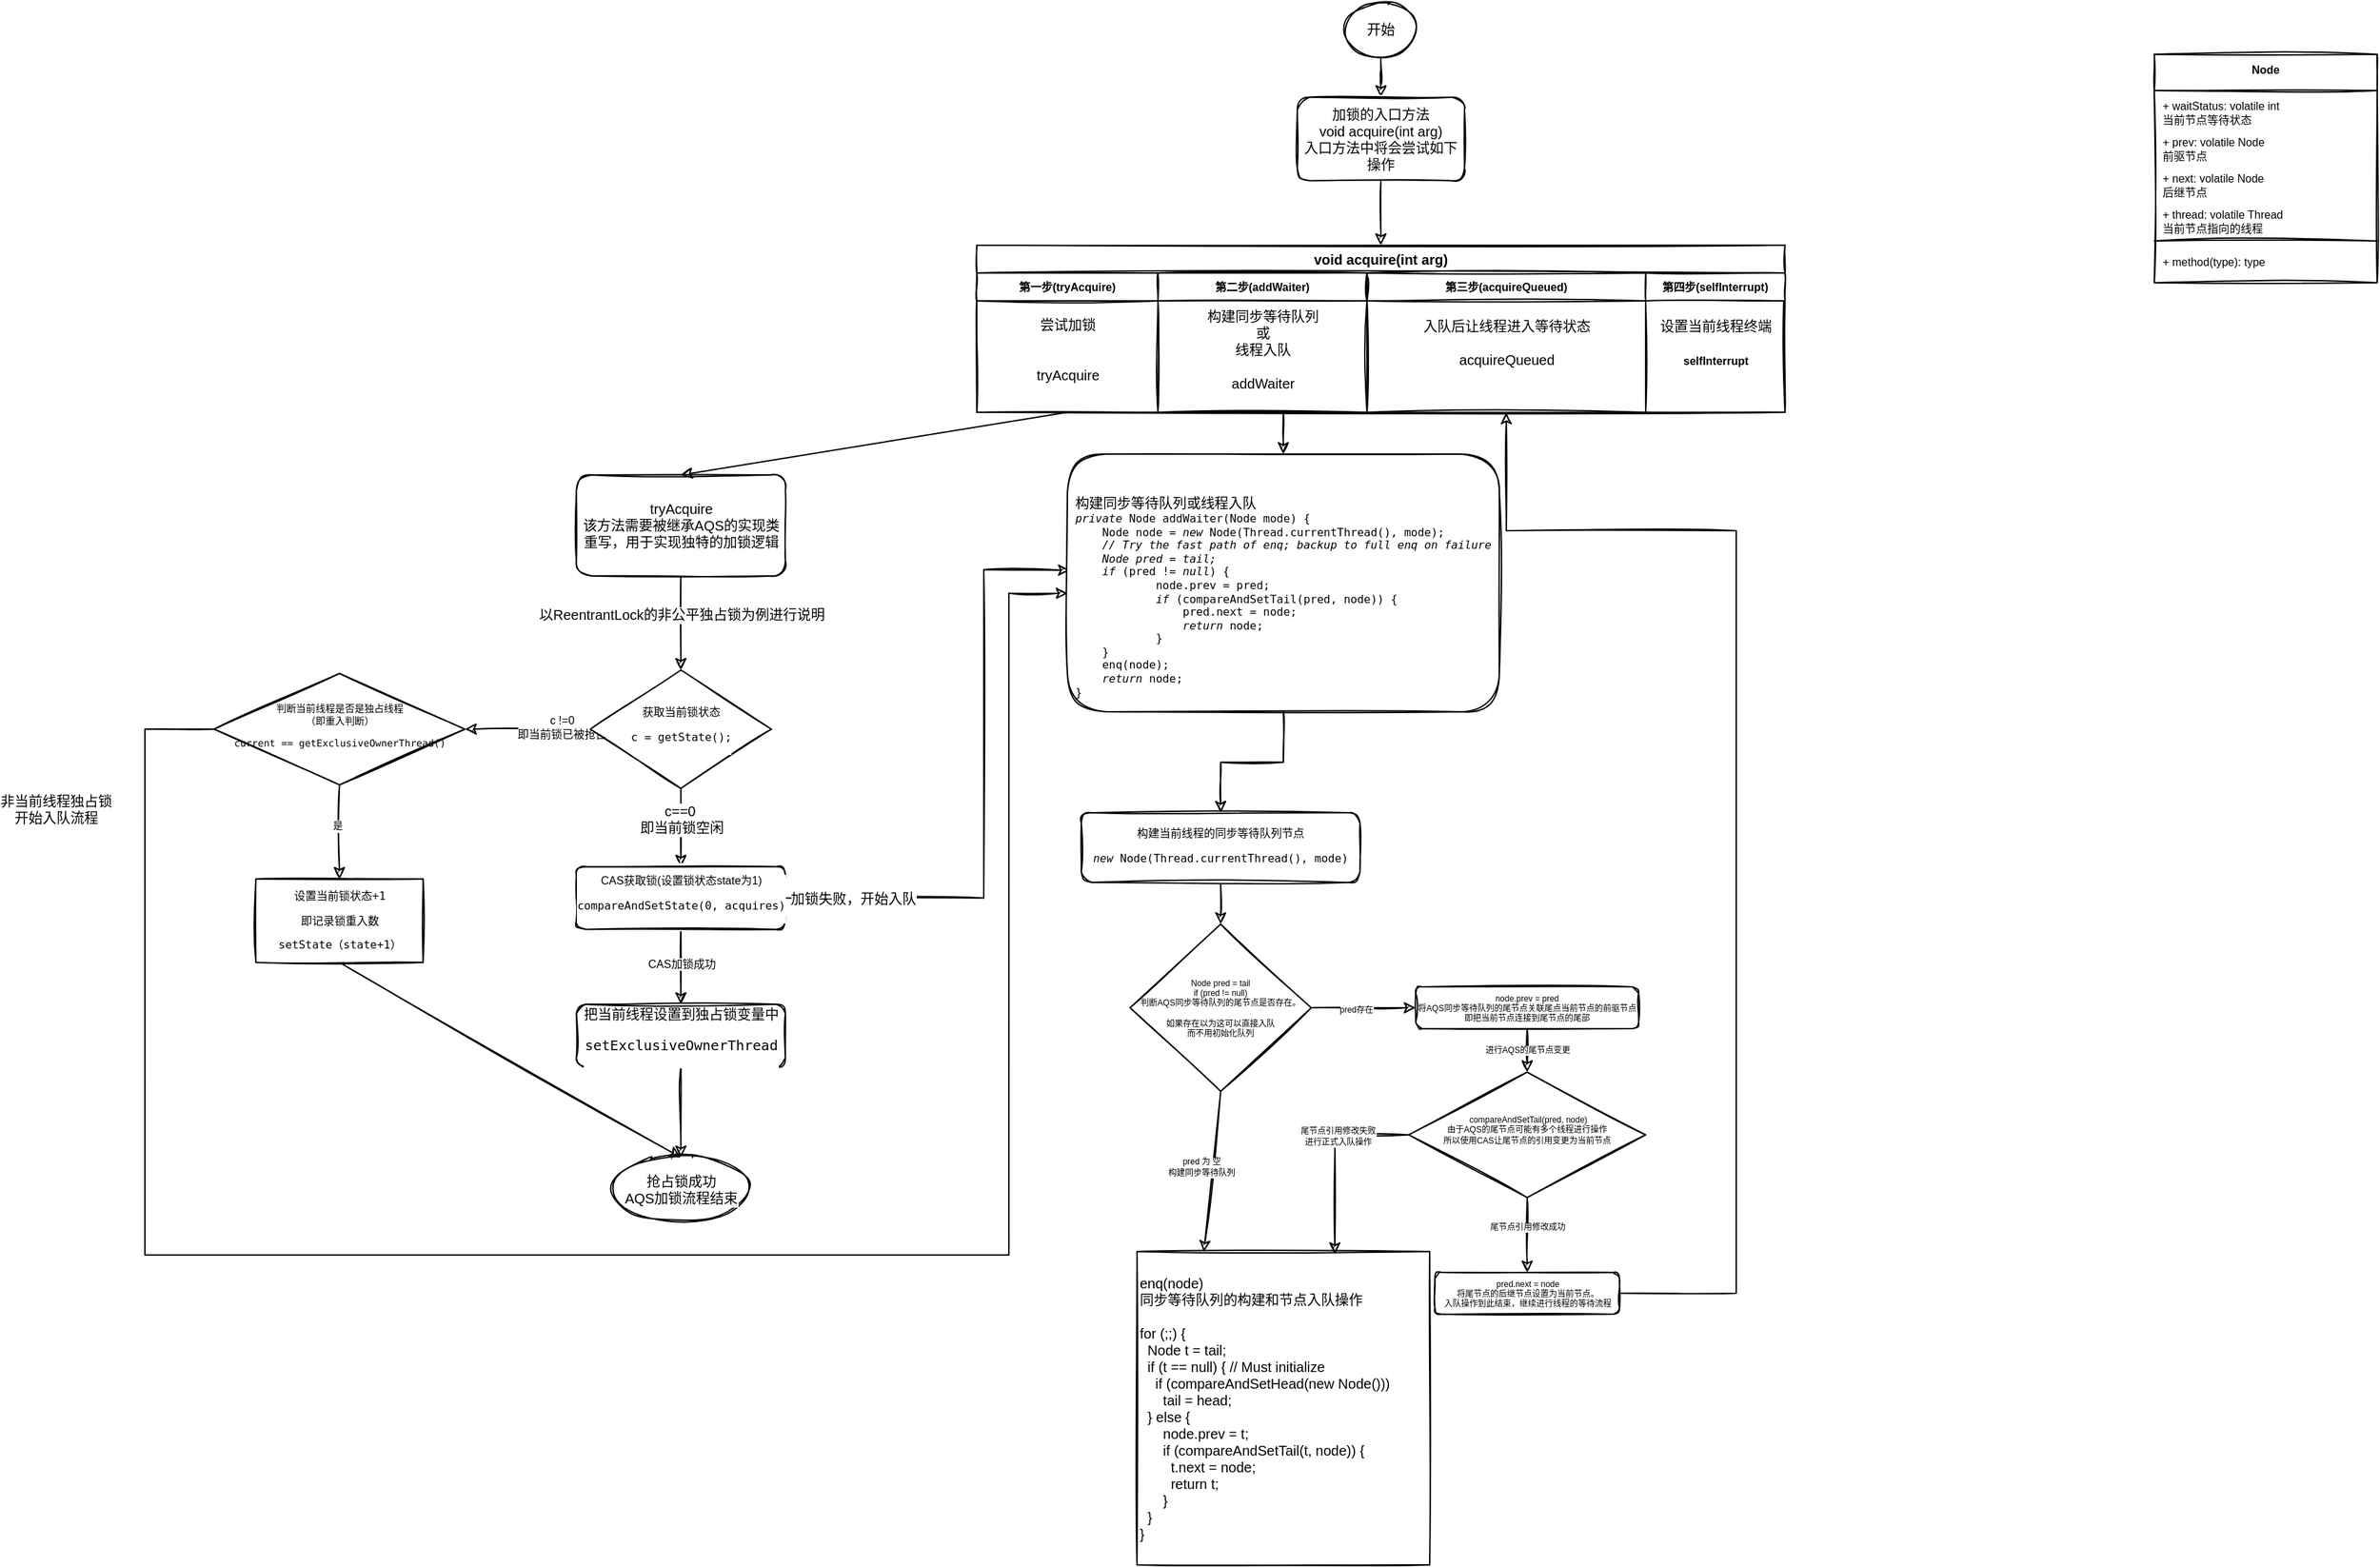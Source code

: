 <mxfile version="15.8.6" type="github">
  <diagram id="RYL5cWypOikXH2_Dbf32" name="第 1 页">
    <mxGraphModel dx="1831" dy="530" grid="1" gridSize="10" guides="1" tooltips="1" connect="1" arrows="1" fold="1" page="1" pageScale="1" pageWidth="850" pageHeight="1100" math="0" shadow="0">
      <root>
        <mxCell id="0" />
        <mxCell id="1" parent="0" />
        <mxCell id="EL-cUlbkvunCO3jdOVsM-3" value="" style="edgeStyle=orthogonalEdgeStyle;rounded=0;orthogonalLoop=1;jettySize=auto;html=1;labelBackgroundColor=#FFFFFF;fontColor=#000000;labelBorderColor=none;verticalAlign=middle;align=center;entryX=0.5;entryY=0;entryDx=0;entryDy=0;fontSize=10;sketch=1;" parent="1" source="EL-cUlbkvunCO3jdOVsM-1" target="EL-cUlbkvunCO3jdOVsM-72" edge="1">
          <mxGeometry relative="1" as="geometry">
            <mxPoint x="280" y="170" as="targetPoint" />
          </mxGeometry>
        </mxCell>
        <mxCell id="EL-cUlbkvunCO3jdOVsM-1" value="开始" style="ellipse;whiteSpace=wrap;html=1;labelBackgroundColor=#FFFFFF;fontColor=#000000;labelBorderColor=none;verticalAlign=middle;align=center;fontSize=10;sketch=1;" parent="1" vertex="1">
          <mxGeometry x="230" y="110" width="50" height="40" as="geometry" />
        </mxCell>
        <mxCell id="EL-cUlbkvunCO3jdOVsM-28" value="" style="rounded=0;orthogonalLoop=1;jettySize=auto;html=1;labelBackgroundColor=#FFFFFF;labelBorderColor=none;fontSize=10;fontColor=#000000;align=center;verticalAlign=middle;sketch=1;" parent="1" source="EL-cUlbkvunCO3jdOVsM-20" target="EL-cUlbkvunCO3jdOVsM-45" edge="1">
          <mxGeometry relative="1" as="geometry">
            <mxPoint x="747.65" y="161.254" as="targetPoint" />
          </mxGeometry>
        </mxCell>
        <mxCell id="EL-cUlbkvunCO3jdOVsM-29" value="以ReentrantLock的非公平独占锁为例进行说明" style="edgeLabel;html=1;align=center;verticalAlign=middle;resizable=0;points=[];fontSize=10;fontColor=#000000;sketch=1;" parent="EL-cUlbkvunCO3jdOVsM-28" vertex="1" connectable="0">
          <mxGeometry x="-0.215" y="1" relative="1" as="geometry">
            <mxPoint x="-1" y="1" as="offset" />
          </mxGeometry>
        </mxCell>
        <mxCell id="EL-cUlbkvunCO3jdOVsM-20" value="&lt;span style=&quot;text-align: left; font-size: 10px;&quot;&gt;tryAcquire&lt;br style=&quot;font-size: 10px;&quot;&gt;该方法需要被继承AQS的实现类重写，用于实现独特的加锁逻辑&lt;br style=&quot;font-size: 10px;&quot;&gt;&lt;/span&gt;" style="rounded=1;whiteSpace=wrap;html=1;labelBackgroundColor=#FFFFFF;labelBorderColor=none;fontSize=10;fontColor=#000000;strokeColor=default;align=center;verticalAlign=middle;sketch=1;" parent="1" vertex="1">
          <mxGeometry x="-322.35" y="450" width="150" height="72.5" as="geometry" />
        </mxCell>
        <mxCell id="EL-cUlbkvunCO3jdOVsM-23" style="rounded=0;orthogonalLoop=1;jettySize=auto;html=1;exitX=0.5;exitY=1;exitDx=0;exitDy=0;labelBackgroundColor=#FFFFFF;labelBorderColor=none;fontSize=10;fontColor=#000000;align=center;verticalAlign=middle;entryX=0.5;entryY=0;entryDx=0;entryDy=0;sketch=1;" parent="1" source="EL-cUlbkvunCO3jdOVsM-64" target="EL-cUlbkvunCO3jdOVsM-20" edge="1">
          <mxGeometry relative="1" as="geometry">
            <mxPoint x="410" y="205" as="sourcePoint" />
          </mxGeometry>
        </mxCell>
        <mxCell id="EL-cUlbkvunCO3jdOVsM-31" value="" style="edgeStyle=orthogonalEdgeStyle;rounded=0;orthogonalLoop=1;jettySize=auto;html=1;labelBackgroundColor=#FFFFFF;labelBorderColor=none;fontSize=10;fontColor=#000000;align=center;verticalAlign=middle;exitX=0.5;exitY=1;exitDx=0;exitDy=0;sketch=1;" parent="1" source="EL-cUlbkvunCO3jdOVsM-45" target="EL-cUlbkvunCO3jdOVsM-39" edge="1">
          <mxGeometry relative="1" as="geometry">
            <mxPoint x="207.65" y="576.88" as="sourcePoint" />
          </mxGeometry>
        </mxCell>
        <mxCell id="EL-cUlbkvunCO3jdOVsM-32" value="c==0&amp;nbsp;&lt;br&gt;即当前锁空闲" style="edgeLabel;html=1;align=center;verticalAlign=middle;resizable=0;points=[];fontSize=10;fontColor=#000000;labelBackgroundColor=#FFFFFF;sketch=1;" parent="EL-cUlbkvunCO3jdOVsM-31" vertex="1" connectable="0">
          <mxGeometry x="-0.282" relative="1" as="geometry">
            <mxPoint y="2" as="offset" />
          </mxGeometry>
        </mxCell>
        <mxCell id="EL-cUlbkvunCO3jdOVsM-43" value="" style="rounded=0;orthogonalLoop=1;jettySize=auto;html=1;labelBackgroundColor=#FFFFFF;labelBorderColor=none;fontSize=8;fontColor=#000000;align=center;verticalAlign=middle;exitX=0;exitY=0.5;exitDx=0;exitDy=0;entryX=1;entryY=0.5;entryDx=0;entryDy=0;sketch=1;" parent="1" source="EL-cUlbkvunCO3jdOVsM-45" target="EL-cUlbkvunCO3jdOVsM-46" edge="1">
          <mxGeometry relative="1" as="geometry">
            <mxPoint x="257.65" y="602.507" as="sourcePoint" />
            <mxPoint x="382.65" y="602.5" as="targetPoint" />
          </mxGeometry>
        </mxCell>
        <mxCell id="EL-cUlbkvunCO3jdOVsM-44" value="c !=0&lt;br&gt;即当前锁已被抢占" style="edgeLabel;html=1;align=center;verticalAlign=middle;resizable=0;points=[];fontSize=8;fontColor=#000000;sketch=1;" parent="EL-cUlbkvunCO3jdOVsM-43" vertex="1" connectable="0">
          <mxGeometry x="-0.254" y="-1" relative="1" as="geometry">
            <mxPoint x="13" y="-1" as="offset" />
          </mxGeometry>
        </mxCell>
        <mxCell id="EL-cUlbkvunCO3jdOVsM-36" value="" style="edgeStyle=none;rounded=0;orthogonalLoop=1;jettySize=auto;html=1;labelBackgroundColor=#FFFFFF;labelBorderColor=none;fontSize=10;fontColor=#000000;align=center;verticalAlign=middle;sketch=1;" parent="1" source="EL-cUlbkvunCO3jdOVsM-30" target="EL-cUlbkvunCO3jdOVsM-35" edge="1">
          <mxGeometry relative="1" as="geometry" />
        </mxCell>
        <mxCell id="EL-cUlbkvunCO3jdOVsM-30" value="&lt;font style=&quot;font-size: 10px;&quot;&gt;把当前线程设置到独占锁变量中&lt;br style=&quot;font-size: 10px;&quot;&gt;&lt;/font&gt;&lt;pre style=&quot;font-family: &amp;quot;dejavu sans mono&amp;quot;, monospace; font-size: 10px;&quot;&gt;&lt;span style=&quot;font-size: 10px;&quot;&gt;&lt;font style=&quot;font-size: 10px;&quot;&gt;setExclusiveOwnerThread&lt;/font&gt;&lt;/span&gt;&lt;/pre&gt;" style="whiteSpace=wrap;html=1;rounded=1;fontColor=#000000;labelBackgroundColor=#FFFFFF;fontSize=10;sketch=1;" parent="1" vertex="1">
          <mxGeometry x="-322.35" y="830" width="150" height="45" as="geometry" />
        </mxCell>
        <mxCell id="EL-cUlbkvunCO3jdOVsM-35" value="抢占锁成功&lt;br&gt;AQS加锁流程结束" style="ellipse;whiteSpace=wrap;html=1;rounded=1;fontSize=10;fontColor=#000000;labelBackgroundColor=#FFFFFF;sketch=1;" parent="1" vertex="1">
          <mxGeometry x="-297.35" y="940" width="100" height="45" as="geometry" />
        </mxCell>
        <mxCell id="EL-cUlbkvunCO3jdOVsM-41" style="edgeStyle=orthogonalEdgeStyle;rounded=0;orthogonalLoop=1;jettySize=auto;html=1;exitX=0.5;exitY=1;exitDx=0;exitDy=0;entryX=0.5;entryY=0;entryDx=0;entryDy=0;labelBackgroundColor=#FFFFFF;labelBorderColor=none;fontSize=8;fontColor=#000000;align=center;verticalAlign=middle;sketch=1;" parent="1" source="EL-cUlbkvunCO3jdOVsM-39" target="EL-cUlbkvunCO3jdOVsM-30" edge="1">
          <mxGeometry relative="1" as="geometry" />
        </mxCell>
        <mxCell id="EL-cUlbkvunCO3jdOVsM-53" value="CAS加锁成功" style="edgeLabel;html=1;align=center;verticalAlign=middle;resizable=0;points=[];fontSize=8;fontColor=#000000;sketch=1;" parent="EL-cUlbkvunCO3jdOVsM-41" vertex="1" connectable="0">
          <mxGeometry x="-0.297" relative="1" as="geometry">
            <mxPoint y="5" as="offset" />
          </mxGeometry>
        </mxCell>
        <mxCell id="EL-cUlbkvunCO3jdOVsM-75" style="edgeStyle=orthogonalEdgeStyle;rounded=0;jumpStyle=arc;jumpSize=12;orthogonalLoop=1;jettySize=auto;html=1;exitX=1;exitY=0.5;exitDx=0;exitDy=0;labelBackgroundColor=none;labelBorderColor=none;fontSize=10;fontColor=#000000;endArrow=classic;endFill=1;align=center;verticalAlign=middle;sketch=1;startArrow=none;startFill=0;entryX=0.006;entryY=0.451;entryDx=0;entryDy=0;entryPerimeter=0;" parent="1" source="EL-cUlbkvunCO3jdOVsM-39" target="o5k1iDuJcF4LbuBaIatf-5" edge="1">
          <mxGeometry relative="1" as="geometry">
            <mxPoint x="50" y="480" as="targetPoint" />
            <Array as="points">
              <mxPoint x="-30" y="754" />
              <mxPoint x="-30" y="518" />
              <mxPoint y="518" />
            </Array>
          </mxGeometry>
        </mxCell>
        <mxCell id="EL-cUlbkvunCO3jdOVsM-77" value="加锁失败，开始入队" style="edgeLabel;html=1;align=center;verticalAlign=middle;resizable=0;points=[];fontSize=10;fontColor=#000000;sketch=1;" parent="EL-cUlbkvunCO3jdOVsM-75" vertex="1" connectable="0">
          <mxGeometry x="-0.781" relative="1" as="geometry">
            <mxPoint as="offset" />
          </mxGeometry>
        </mxCell>
        <mxCell id="EL-cUlbkvunCO3jdOVsM-39" value="&lt;font style=&quot;font-size: 8px; background-color: rgb(255, 255, 255);&quot;&gt;CAS获取锁(设置锁状态state为1)&lt;br style=&quot;font-size: 8px;&quot;&gt;&lt;/font&gt;&lt;pre style=&quot;font-family: &amp;quot;dejavu sans mono&amp;quot;, monospace; font-size: 8px;&quot;&gt;&lt;font style=&quot;font-size: 8px; background-color: rgb(255, 255, 255);&quot;&gt;compareAndSetState(0, acquires)&lt;/font&gt;&lt;/pre&gt;" style="whiteSpace=wrap;html=1;rounded=1;fontColor=#000000;labelBackgroundColor=#FFFFFF;fontSize=8;sketch=1;" parent="1" vertex="1">
          <mxGeometry x="-322.35" y="731.25" width="150" height="45" as="geometry" />
        </mxCell>
        <mxCell id="EL-cUlbkvunCO3jdOVsM-45" value="&lt;font style=&quot;font-size: 8px&quot;&gt;获取当前锁状态&lt;br&gt;&lt;/font&gt;&lt;pre style=&quot;font-family: &amp;#34;dejavu sans mono&amp;#34; , monospace&quot;&gt;&lt;font style=&quot;font-size: 8px&quot;&gt;c = getState();&lt;/font&gt;&lt;/pre&gt;" style="rhombus;whiteSpace=wrap;html=1;labelBackgroundColor=#FFFFFF;labelBorderColor=none;fontSize=8;fontColor=#000000;strokeColor=default;align=center;verticalAlign=middle;sketch=1;" parent="1" vertex="1">
          <mxGeometry x="-312.35" y="590" width="130" height="85" as="geometry" />
        </mxCell>
        <mxCell id="EL-cUlbkvunCO3jdOVsM-50" value="" style="rounded=0;orthogonalLoop=1;jettySize=auto;html=1;labelBackgroundColor=none;labelBorderColor=none;fontSize=7;fontColor=#000000;align=center;verticalAlign=middle;exitX=0.5;exitY=1;exitDx=0;exitDy=0;sketch=1;" parent="1" source="EL-cUlbkvunCO3jdOVsM-46" target="EL-cUlbkvunCO3jdOVsM-49" edge="1">
          <mxGeometry relative="1" as="geometry" />
        </mxCell>
        <mxCell id="EL-cUlbkvunCO3jdOVsM-51" value="是" style="edgeLabel;html=1;align=center;verticalAlign=middle;resizable=0;points=[];fontSize=7;fontColor=#000000;sketch=1;" parent="EL-cUlbkvunCO3jdOVsM-50" vertex="1" connectable="0">
          <mxGeometry x="-0.124" y="-2" relative="1" as="geometry">
            <mxPoint as="offset" />
          </mxGeometry>
        </mxCell>
        <mxCell id="EL-cUlbkvunCO3jdOVsM-74" style="edgeStyle=orthogonalEdgeStyle;rounded=0;jumpStyle=arc;jumpSize=12;orthogonalLoop=1;jettySize=auto;html=1;exitX=0;exitY=0.5;exitDx=0;exitDy=0;labelBackgroundColor=none;labelBorderColor=none;fontSize=10;fontColor=#000000;endArrow=classic;endFill=1;align=center;verticalAlign=middle;sketch=1;entryX=0.001;entryY=0.54;entryDx=0;entryDy=0;entryPerimeter=0;" parent="1" source="EL-cUlbkvunCO3jdOVsM-46" target="o5k1iDuJcF4LbuBaIatf-5" edge="1">
          <mxGeometry relative="1" as="geometry">
            <Array as="points">
              <mxPoint x="-632" y="632" />
              <mxPoint x="-632" y="1010" />
              <mxPoint x="-12" y="1010" />
              <mxPoint x="-12" y="535" />
            </Array>
            <mxPoint x="90" y="480" as="targetPoint" />
          </mxGeometry>
        </mxCell>
        <mxCell id="EL-cUlbkvunCO3jdOVsM-76" value="非当前线程独占锁&lt;br&gt;开始入队流程" style="edgeLabel;html=1;align=center;verticalAlign=middle;resizable=0;points=[];fontSize=10;fontColor=#000000;sketch=1;" parent="EL-cUlbkvunCO3jdOVsM-74" vertex="1" connectable="0">
          <mxGeometry x="-0.241" y="1" relative="1" as="geometry">
            <mxPoint x="-231" y="-319" as="offset" />
          </mxGeometry>
        </mxCell>
        <mxCell id="EL-cUlbkvunCO3jdOVsM-46" value="&lt;font style=&quot;font-size: 7px&quot;&gt;判断当前线程是否是独占线程&lt;br&gt;（即重入判断）&lt;br&gt;&lt;/font&gt;&lt;pre style=&quot;font-family: &amp;#34;dejavu sans mono&amp;#34; , monospace ; font-size: 7px&quot;&gt;&lt;font style=&quot;font-size: 7px&quot;&gt;current == getExclusiveOwnerThread()&lt;/font&gt;&lt;/pre&gt;" style="rhombus;whiteSpace=wrap;html=1;labelBackgroundColor=none;labelBorderColor=none;fontSize=8;align=center;verticalAlign=middle;shadow=0;rounded=0;sketch=1;" parent="1" vertex="1">
          <mxGeometry x="-582.35" y="592.5" width="180" height="80" as="geometry" />
        </mxCell>
        <mxCell id="EL-cUlbkvunCO3jdOVsM-52" style="rounded=0;orthogonalLoop=1;jettySize=auto;html=1;exitX=0.5;exitY=1;exitDx=0;exitDy=0;labelBackgroundColor=none;labelBorderColor=none;fontSize=8;fontColor=#000000;align=center;verticalAlign=middle;entryX=0.5;entryY=0;entryDx=0;entryDy=0;sketch=1;" parent="1" source="EL-cUlbkvunCO3jdOVsM-49" target="EL-cUlbkvunCO3jdOVsM-35" edge="1">
          <mxGeometry relative="1" as="geometry" />
        </mxCell>
        <mxCell id="EL-cUlbkvunCO3jdOVsM-49" value="&lt;pre style=&quot;font-family: &amp;#34;dejavu sans mono&amp;#34; , monospace&quot;&gt;&lt;font style=&quot;font-size: 8px&quot;&gt;设置当前锁状态+1&lt;/font&gt;&lt;/pre&gt;&lt;pre style=&quot;font-family: &amp;#34;dejavu sans mono&amp;#34; , monospace&quot;&gt;即记录锁重入数&lt;/pre&gt;&lt;pre style=&quot;font-family: &amp;#34;dejavu sans mono&amp;#34; , monospace&quot;&gt;&lt;font style=&quot;font-size: 8px&quot;&gt;setState（state+1）&lt;/font&gt;&lt;/pre&gt;" style="whiteSpace=wrap;html=1;rounded=0;shadow=0;fontSize=8;sketch=1;" parent="1" vertex="1">
          <mxGeometry x="-552.35" y="740" width="120" height="60" as="geometry" />
        </mxCell>
        <mxCell id="EL-cUlbkvunCO3jdOVsM-63" value="void acquire(int arg)" style="swimlane;childLayout=stackLayout;resizeParent=1;resizeParentMax=0;startSize=20;rounded=0;shadow=0;labelBackgroundColor=none;labelBorderColor=none;fontSize=10;fontColor=#000000;strokeColor=default;align=center;verticalAlign=middle;sketch=1;" parent="1" vertex="1">
          <mxGeometry x="-35" y="285" width="580" height="120" as="geometry" />
        </mxCell>
        <mxCell id="EL-cUlbkvunCO3jdOVsM-64" value="第一步(tryAcquire)" style="swimlane;startSize=20;rounded=0;shadow=0;labelBackgroundColor=none;labelBorderColor=none;fontSize=8;fontColor=#000000;strokeColor=default;align=center;verticalAlign=middle;sketch=1;" parent="EL-cUlbkvunCO3jdOVsM-63" vertex="1">
          <mxGeometry y="20" width="130" height="100" as="geometry">
            <mxRectangle y="20" width="30" height="110" as="alternateBounds" />
          </mxGeometry>
        </mxCell>
        <mxCell id="EL-cUlbkvunCO3jdOVsM-68" value="&lt;span style=&quot;font-size: 10px ; text-align: left ; background-color: rgb(255 , 255 , 255)&quot;&gt;尝试加锁&lt;br&gt;&lt;br&gt;&lt;br&gt;tryAcquire&lt;/span&gt;" style="text;html=1;align=center;verticalAlign=middle;resizable=0;points=[];autosize=1;strokeColor=none;fillColor=none;fontSize=8;fontColor=#000000;sketch=1;" parent="EL-cUlbkvunCO3jdOVsM-64" vertex="1">
          <mxGeometry x="35" y="30" width="60" height="50" as="geometry" />
        </mxCell>
        <mxCell id="EL-cUlbkvunCO3jdOVsM-65" value="第二步(addWaiter)" style="swimlane;startSize=20;rounded=0;shadow=0;labelBackgroundColor=none;labelBorderColor=none;fontSize=8;fontColor=#000000;strokeColor=default;align=center;verticalAlign=middle;sketch=1;" parent="EL-cUlbkvunCO3jdOVsM-63" vertex="1">
          <mxGeometry x="130" y="20" width="150" height="100" as="geometry">
            <mxRectangle x="130" y="20" width="30" height="110" as="alternateBounds" />
          </mxGeometry>
        </mxCell>
        <mxCell id="EL-cUlbkvunCO3jdOVsM-69" value="&lt;span style=&quot;font-size: 10px ; text-align: left ; background-color: rgb(255 , 255 , 255)&quot;&gt;构建同步等待队列&lt;br&gt;或&lt;br&gt;线程入队&lt;br&gt;&lt;br&gt;addWaiter&lt;/span&gt;" style="text;html=1;align=center;verticalAlign=middle;resizable=0;points=[];autosize=1;strokeColor=none;fillColor=none;fontSize=8;fontColor=#000000;sketch=1;" parent="EL-cUlbkvunCO3jdOVsM-65" vertex="1">
          <mxGeometry x="25" y="25" width="100" height="60" as="geometry" />
        </mxCell>
        <mxCell id="EL-cUlbkvunCO3jdOVsM-67" value="第三步(acquireQueued)" style="swimlane;startSize=20;rounded=0;shadow=0;labelBackgroundColor=none;labelBorderColor=none;fontSize=8;fontColor=#000000;strokeColor=default;align=center;verticalAlign=middle;sketch=1;" parent="EL-cUlbkvunCO3jdOVsM-63" vertex="1">
          <mxGeometry x="280" y="20" width="200" height="100" as="geometry">
            <mxRectangle x="280" y="20" width="30" height="100" as="alternateBounds" />
          </mxGeometry>
        </mxCell>
        <mxCell id="EL-cUlbkvunCO3jdOVsM-70" value="&lt;span style=&quot;font-size: 10px ; text-align: left ; background-color: rgb(255 , 255 , 255)&quot;&gt;入队后让线程进入等待状态&lt;br&gt;&lt;br&gt;acquireQueued&lt;/span&gt;" style="text;html=1;align=center;verticalAlign=middle;resizable=0;points=[];autosize=1;strokeColor=none;fillColor=none;fontSize=8;fontColor=#000000;sketch=1;" parent="EL-cUlbkvunCO3jdOVsM-67" vertex="1">
          <mxGeometry x="30" y="30" width="140" height="40" as="geometry" />
        </mxCell>
        <mxCell id="EL-cUlbkvunCO3jdOVsM-66" value="第四步(selfInterrupt)" style="swimlane;startSize=20;rounded=0;shadow=0;labelBackgroundColor=none;labelBorderColor=none;fontSize=8;fontColor=#000000;strokeColor=default;align=center;verticalAlign=middle;sketch=1;" parent="EL-cUlbkvunCO3jdOVsM-63" vertex="1">
          <mxGeometry x="480" y="20" width="100" height="100" as="geometry">
            <mxRectangle x="480" y="20" width="30" height="70" as="alternateBounds" />
          </mxGeometry>
        </mxCell>
        <mxCell id="EL-cUlbkvunCO3jdOVsM-71" value="&lt;span style=&quot;text-align: left ; background-color: rgb(255 , 255 , 255)&quot;&gt;设置当前线程终端&lt;br&gt;&lt;br&gt;&lt;/span&gt;&lt;span style=&quot;font-size: 8px ; font-weight: 700&quot;&gt;selfInterrupt&lt;/span&gt;&lt;span style=&quot;text-align: left ; background-color: rgb(255 , 255 , 255)&quot;&gt;&lt;br&gt;&lt;/span&gt;" style="text;html=1;align=center;verticalAlign=middle;resizable=0;points=[];autosize=1;strokeColor=none;fillColor=none;fontSize=10;fontColor=#000000;sketch=1;" parent="EL-cUlbkvunCO3jdOVsM-66" vertex="1">
          <mxGeometry y="30" width="100" height="40" as="geometry" />
        </mxCell>
        <mxCell id="EL-cUlbkvunCO3jdOVsM-73" style="edgeStyle=orthogonalEdgeStyle;rounded=0;jumpStyle=arc;jumpSize=12;orthogonalLoop=1;jettySize=auto;html=1;exitX=0.5;exitY=1;exitDx=0;exitDy=0;entryX=0.5;entryY=0;entryDx=0;entryDy=0;labelBackgroundColor=none;labelBorderColor=none;fontSize=10;fontColor=#000000;endArrow=classic;endFill=1;align=center;verticalAlign=middle;sketch=1;" parent="1" source="EL-cUlbkvunCO3jdOVsM-72" target="EL-cUlbkvunCO3jdOVsM-63" edge="1">
          <mxGeometry relative="1" as="geometry" />
        </mxCell>
        <mxCell id="EL-cUlbkvunCO3jdOVsM-72" value="&lt;span style=&quot;background-color: rgb(255 , 255 , 255)&quot;&gt;加锁的入口方法&lt;/span&gt;&lt;br style=&quot;padding: 0px ; margin: 0px&quot;&gt;&lt;span style=&quot;background-color: rgb(255 , 255 , 255)&quot;&gt;void acquire(int arg)&lt;/span&gt;&lt;br style=&quot;padding: 0px ; margin: 0px&quot;&gt;&lt;span style=&quot;background-color: rgb(255 , 255 , 255)&quot;&gt;入口方法中将会尝试如下操作&lt;/span&gt;" style="rounded=1;whiteSpace=wrap;html=1;shadow=0;labelBackgroundColor=none;labelBorderColor=none;fontSize=10;fontColor=#000000;strokeColor=default;align=center;verticalAlign=middle;sketch=1;" parent="1" vertex="1">
          <mxGeometry x="195" y="178.75" width="120" height="60" as="geometry" />
        </mxCell>
        <mxCell id="o5k1iDuJcF4LbuBaIatf-17" style="edgeStyle=orthogonalEdgeStyle;rounded=0;sketch=1;orthogonalLoop=1;jettySize=auto;html=1;exitX=0.5;exitY=1;exitDx=0;exitDy=0;entryX=0.5;entryY=0;entryDx=0;entryDy=0;fontSize=8;fontColor=#000000;startArrow=none;startFill=0;endArrow=classic;endFill=1;" edge="1" parent="1" source="o5k1iDuJcF4LbuBaIatf-3" target="o5k1iDuJcF4LbuBaIatf-18">
          <mxGeometry relative="1" as="geometry">
            <mxPoint x="140" y="812.5" as="targetPoint" />
          </mxGeometry>
        </mxCell>
        <mxCell id="o5k1iDuJcF4LbuBaIatf-3" value="&lt;font style=&quot;font-size: 8px ; background-color: rgb(255 , 255 , 255)&quot;&gt;构建当前线程的同步等待队列节点&lt;br&gt;&lt;pre style=&quot;font-family: &amp;#34;dejavu sans mono&amp;#34; , monospace&quot;&gt;&lt;span style=&quot;font-style: italic&quot;&gt;new &lt;/span&gt;Node(Thread.currentThread(), mode)&lt;/pre&gt;&lt;/font&gt;" style="rounded=1;whiteSpace=wrap;html=1;sketch=1;" vertex="1" parent="1">
          <mxGeometry x="40" y="692.5" width="200" height="50" as="geometry" />
        </mxCell>
        <mxCell id="o5k1iDuJcF4LbuBaIatf-4" style="edgeStyle=orthogonalEdgeStyle;rounded=0;orthogonalLoop=1;jettySize=auto;html=1;exitX=0.5;exitY=1;exitDx=0;exitDy=0;entryX=0.5;entryY=0;entryDx=0;entryDy=0;sketch=1;" edge="1" parent="1" source="EL-cUlbkvunCO3jdOVsM-65" target="o5k1iDuJcF4LbuBaIatf-5">
          <mxGeometry relative="1" as="geometry" />
        </mxCell>
        <mxCell id="o5k1iDuJcF4LbuBaIatf-6" style="edgeStyle=orthogonalEdgeStyle;rounded=0;sketch=1;orthogonalLoop=1;jettySize=auto;html=1;exitX=0.5;exitY=1;exitDx=0;exitDy=0;entryX=0.5;entryY=0;entryDx=0;entryDy=0;fontSize=10;" edge="1" parent="1" source="o5k1iDuJcF4LbuBaIatf-5" target="o5k1iDuJcF4LbuBaIatf-3">
          <mxGeometry relative="1" as="geometry" />
        </mxCell>
        <mxCell id="o5k1iDuJcF4LbuBaIatf-5" value="&lt;pre style=&quot;font-family: &amp;#34;dejavu sans mono&amp;#34; , monospace ; font-size: 8px&quot;&gt;&lt;div style=&quot;text-align: justify&quot;&gt;&lt;span style=&quot;font-style: italic&quot;&gt;&lt;br&gt;&lt;/span&gt;&lt;/div&gt;&lt;div style=&quot;text-align: justify&quot;&gt;&lt;span style=&quot;font-style: italic&quot;&gt;&lt;br&gt;&lt;/span&gt;&lt;/div&gt;&lt;div style=&quot;text-align: justify&quot;&gt;&lt;span style=&quot;font-family: &amp;#34;helvetica&amp;#34; ; font-size: 10px ; text-align: left ; background-color: rgb(255 , 255 , 255)&quot;&gt;构建同步等待队列&lt;/span&gt;&lt;span style=&quot;font-family: &amp;#34;helvetica&amp;#34; ; font-size: 10px ; text-align: left ; background-color: rgb(255 , 255 , 255)&quot;&gt;或&lt;/span&gt;&lt;span style=&quot;font-family: &amp;#34;helvetica&amp;#34; ; font-size: 10px ; text-align: left ; background-color: rgb(255 , 255 , 255)&quot;&gt;线程入队&lt;/span&gt;&lt;span style=&quot;font-style: italic&quot;&gt;&lt;br&gt;&lt;/span&gt;&lt;/div&gt;&lt;div style=&quot;text-align: justify&quot;&gt;&lt;span style=&quot;font-style: italic&quot;&gt;private &lt;/span&gt;&lt;span style=&quot;background-color: rgb(255 , 255 , 255)&quot;&gt;Node addWaiter(Node mode) {&lt;/span&gt;&lt;/div&gt;&lt;span style=&quot;background-color: rgb(255 , 255 , 255)&quot;&gt;&lt;div style=&quot;text-align: justify&quot;&gt;&lt;span&gt;&amp;nbsp; &amp;nbsp; Node node = &lt;/span&gt;&lt;span style=&quot;font-style: italic&quot;&gt;new &lt;/span&gt;&lt;span&gt;Node(Thread.currentThread(), mode);&lt;/span&gt;&lt;/div&gt;&lt;div style=&quot;text-align: justify&quot;&gt;&lt;span&gt;    &lt;/span&gt;&lt;span style=&quot;font-style: italic&quot;&gt;// Try the fast path of enq; backup to full enq on failure&lt;/span&gt;&lt;/div&gt;&lt;span style=&quot;font-style: italic&quot;&gt;&lt;div style=&quot;text-align: justify&quot;&gt;&lt;span&gt;&amp;nbsp; &amp;nbsp; Node pred = tail;&lt;/span&gt;&lt;/div&gt;&lt;/span&gt;&lt;div style=&quot;text-align: justify&quot;&gt;&lt;span&gt;&lt;/span&gt;&lt;span style=&quot;font-style: italic&quot;&gt;&amp;nbsp; &amp;nbsp; if &lt;/span&gt;&lt;span&gt;(pred != &lt;/span&gt;&lt;span style=&quot;font-style: italic&quot;&gt;null&lt;/span&gt;&lt;span&gt;) {&lt;/span&gt;&lt;/div&gt;&lt;div style=&quot;text-align: justify&quot;&gt;&lt;span&gt;&amp;nbsp; &amp;nbsp; &amp;nbsp; &amp;nbsp; &amp;nbsp; &amp;nbsp; node.prev = pred;&lt;/span&gt;&lt;/div&gt;&lt;div style=&quot;text-align: justify&quot;&gt;&lt;span&gt;&lt;/span&gt;&lt;span style=&quot;font-style: italic&quot;&gt;&amp;nbsp; &amp;nbsp; &amp;nbsp; &amp;nbsp; &amp;nbsp; &amp;nbsp; if &lt;/span&gt;&lt;span&gt;(compareAndSetTail(pred, node)) {&lt;/span&gt;&lt;/div&gt;&lt;div style=&quot;text-align: justify&quot;&gt;&lt;span&gt;&amp;nbsp; &amp;nbsp; &amp;nbsp; &amp;nbsp; &amp;nbsp; &amp;nbsp; &amp;nbsp; &amp;nbsp; pred.next = node;&lt;/span&gt;&lt;/div&gt;&lt;div style=&quot;text-align: justify&quot;&gt;&lt;span&gt;&lt;/span&gt;&lt;span style=&quot;font-style: italic&quot;&gt;&amp;nbsp; &amp;nbsp; &amp;nbsp; &amp;nbsp; &amp;nbsp; &amp;nbsp; &amp;nbsp; &amp;nbsp; return &lt;/span&gt;&lt;span&gt;node;&lt;/span&gt;&lt;/div&gt;&lt;div style=&quot;text-align: justify&quot;&gt;&lt;span&gt;&amp;nbsp; &amp;nbsp; &amp;nbsp; &amp;nbsp; &amp;nbsp; &amp;nbsp; }&lt;/span&gt;&lt;/div&gt;&lt;div style=&quot;text-align: justify&quot;&gt;&lt;span&gt;&amp;nbsp; &amp;nbsp; }&lt;/span&gt;&lt;/div&gt;&lt;div style=&quot;text-align: justify&quot;&gt;&lt;span&gt;&amp;nbsp; &amp;nbsp; enq(node);&lt;/span&gt;&lt;/div&gt;&lt;div style=&quot;text-align: justify&quot;&gt;&lt;span&gt;&lt;/span&gt;&lt;span style=&quot;font-style: italic&quot;&gt;&amp;nbsp; &amp;nbsp; return &lt;/span&gt;&lt;span&gt;node;&lt;/span&gt;&lt;/div&gt;&lt;div style=&quot;text-align: justify&quot;&gt;&lt;span&gt;}&lt;/span&gt;&lt;/div&gt;&lt;/span&gt;&lt;/pre&gt;" style="rounded=1;whiteSpace=wrap;html=1;sketch=1;" vertex="1" parent="1">
          <mxGeometry x="30" y="435" width="310" height="185" as="geometry" />
        </mxCell>
        <mxCell id="o5k1iDuJcF4LbuBaIatf-7" value="Node" style="swimlane;fontStyle=1;align=center;verticalAlign=top;childLayout=stackLayout;horizontal=1;startSize=26;horizontalStack=0;resizeParent=1;resizeParentMax=0;resizeLast=0;collapsible=1;marginBottom=0;labelBackgroundColor=#FFFFFF;sketch=1;fontSize=8;fontColor=#000000;" vertex="1" parent="1">
          <mxGeometry x="810" y="148" width="160" height="164" as="geometry" />
        </mxCell>
        <mxCell id="o5k1iDuJcF4LbuBaIatf-8" value="+ waitStatus: volatile int  &#xa;当前节点等待状态" style="text;strokeColor=none;fillColor=none;align=left;verticalAlign=top;spacingLeft=4;spacingRight=4;overflow=hidden;rotatable=0;points=[[0,0.5],[1,0.5]];portConstraint=eastwest;labelBackgroundColor=#FFFFFF;sketch=1;fontSize=8;fontColor=#000000;" vertex="1" parent="o5k1iDuJcF4LbuBaIatf-7">
          <mxGeometry y="26" width="160" height="26" as="geometry" />
        </mxCell>
        <mxCell id="o5k1iDuJcF4LbuBaIatf-12" value="+ prev: volatile Node&#xa;前驱节点" style="text;strokeColor=none;fillColor=none;align=left;verticalAlign=top;spacingLeft=4;spacingRight=4;overflow=hidden;rotatable=0;points=[[0,0.5],[1,0.5]];portConstraint=eastwest;labelBackgroundColor=#FFFFFF;sketch=1;fontSize=8;fontColor=#000000;" vertex="1" parent="o5k1iDuJcF4LbuBaIatf-7">
          <mxGeometry y="52" width="160" height="26" as="geometry" />
        </mxCell>
        <mxCell id="o5k1iDuJcF4LbuBaIatf-13" value="+ next: volatile Node&#xa;后继节点" style="text;strokeColor=none;fillColor=none;align=left;verticalAlign=top;spacingLeft=4;spacingRight=4;overflow=hidden;rotatable=0;points=[[0,0.5],[1,0.5]];portConstraint=eastwest;labelBackgroundColor=#FFFFFF;sketch=1;fontSize=8;fontColor=#000000;" vertex="1" parent="o5k1iDuJcF4LbuBaIatf-7">
          <mxGeometry y="78" width="160" height="26" as="geometry" />
        </mxCell>
        <mxCell id="o5k1iDuJcF4LbuBaIatf-15" value="+ thread: volatile Thread&#xa;当前节点指向的线程" style="text;strokeColor=none;fillColor=none;align=left;verticalAlign=top;spacingLeft=4;spacingRight=4;overflow=hidden;rotatable=0;points=[[0,0.5],[1,0.5]];portConstraint=eastwest;labelBackgroundColor=#FFFFFF;sketch=1;fontSize=8;fontColor=#000000;" vertex="1" parent="o5k1iDuJcF4LbuBaIatf-7">
          <mxGeometry y="104" width="160" height="26" as="geometry" />
        </mxCell>
        <mxCell id="o5k1iDuJcF4LbuBaIatf-9" value="" style="line;strokeWidth=1;fillColor=none;align=left;verticalAlign=middle;spacingTop=-1;spacingLeft=3;spacingRight=3;rotatable=0;labelPosition=right;points=[];portConstraint=eastwest;labelBackgroundColor=#FFFFFF;sketch=1;fontSize=8;fontColor=#000000;" vertex="1" parent="o5k1iDuJcF4LbuBaIatf-7">
          <mxGeometry y="130" width="160" height="8" as="geometry" />
        </mxCell>
        <mxCell id="o5k1iDuJcF4LbuBaIatf-10" value="+ method(type): type" style="text;strokeColor=none;fillColor=none;align=left;verticalAlign=top;spacingLeft=4;spacingRight=4;overflow=hidden;rotatable=0;points=[[0,0.5],[1,0.5]];portConstraint=eastwest;labelBackgroundColor=#FFFFFF;sketch=1;fontSize=8;fontColor=#000000;" vertex="1" parent="o5k1iDuJcF4LbuBaIatf-7">
          <mxGeometry y="138" width="160" height="26" as="geometry" />
        </mxCell>
        <mxCell id="o5k1iDuJcF4LbuBaIatf-20" value="" style="rounded=0;sketch=1;orthogonalLoop=1;jettySize=auto;html=1;fontSize=6;fontColor=#000000;startArrow=none;startFill=0;endArrow=classic;endFill=1;entryX=0.228;entryY=0.002;entryDx=0;entryDy=0;entryPerimeter=0;exitX=0.5;exitY=1;exitDx=0;exitDy=0;" edge="1" parent="1" source="o5k1iDuJcF4LbuBaIatf-18" target="o5k1iDuJcF4LbuBaIatf-19">
          <mxGeometry relative="1" as="geometry">
            <mxPoint x="120" y="1002.5" as="targetPoint" />
          </mxGeometry>
        </mxCell>
        <mxCell id="o5k1iDuJcF4LbuBaIatf-21" value="&lt;span style=&quot;background-color: rgb(248 , 249 , 250)&quot;&gt;pred 为 空&lt;br&gt;构建同步等待队列&lt;br&gt;&lt;/span&gt;" style="edgeLabel;html=1;align=center;verticalAlign=middle;resizable=0;points=[];fontSize=6;fontColor=#000000;" vertex="1" connectable="0" parent="o5k1iDuJcF4LbuBaIatf-20">
          <mxGeometry x="-0.22" y="-1" relative="1" as="geometry">
            <mxPoint x="-9" y="9" as="offset" />
          </mxGeometry>
        </mxCell>
        <mxCell id="o5k1iDuJcF4LbuBaIatf-23" value="" style="edgeStyle=orthogonalEdgeStyle;rounded=0;sketch=1;orthogonalLoop=1;jettySize=auto;html=1;fontSize=6;fontColor=#000000;startArrow=none;startFill=0;endArrow=classic;endFill=1;entryX=0;entryY=0.5;entryDx=0;entryDy=0;" edge="1" parent="1" source="o5k1iDuJcF4LbuBaIatf-18" target="o5k1iDuJcF4LbuBaIatf-27">
          <mxGeometry relative="1" as="geometry">
            <mxPoint x="320" y="832.5" as="targetPoint" />
          </mxGeometry>
        </mxCell>
        <mxCell id="o5k1iDuJcF4LbuBaIatf-25" value="pred存在" style="edgeLabel;html=1;align=center;verticalAlign=middle;resizable=0;points=[];fontSize=6;fontColor=#000000;" vertex="1" connectable="0" parent="o5k1iDuJcF4LbuBaIatf-23">
          <mxGeometry x="-0.159" y="-1" relative="1" as="geometry">
            <mxPoint as="offset" />
          </mxGeometry>
        </mxCell>
        <mxCell id="o5k1iDuJcF4LbuBaIatf-18" value="Node pred = tail&#xa;if (pred != null)&#xa;判断AQS同步等待队列的尾节点是否存在。&#xa;&#xa;如果存在以为这可以直接入队&#xa;而不用初始化队列" style="rhombus;whiteSpace=wrap;labelBackgroundColor=none;sketch=1;fontSize=6;fontColor=#000000;verticalAlign=middle;spacing=2;labelPosition=center;verticalLabelPosition=middle;align=center;noLabel=0;double=0;container=1;" vertex="1" parent="1">
          <mxGeometry x="75" y="772.5" width="130" height="120" as="geometry">
            <mxRectangle x="105" y="580" width="150" height="50" as="alternateBounds" />
          </mxGeometry>
        </mxCell>
        <mxCell id="o5k1iDuJcF4LbuBaIatf-19" value="enq(node)&#xa;同步等待队列的构建和节点入队操作&#xa;&#xa;for (;;) {&#xa;  Node t = tail;&#xa;  if (t == null) { // Must initialize&#xa;    if (compareAndSetHead(new Node()))&#xa;      tail = head;&#xa;  } else {&#xa;      node.prev = t;&#xa;      if (compareAndSetTail(t, node)) {&#xa;        t.next = node;&#xa;        return t;&#xa;      }&#xa;  }&#xa;}" style="whiteSpace=wrap;fontSize=10;fontColor=#000000;spacing=2;sketch=1;align=left;" vertex="1" parent="1">
          <mxGeometry x="80" y="1007.5" width="210" height="225" as="geometry" />
        </mxCell>
        <mxCell id="o5k1iDuJcF4LbuBaIatf-28" value="进行AQS的尾节点变更" style="edgeStyle=orthogonalEdgeStyle;rounded=0;sketch=1;orthogonalLoop=1;jettySize=auto;html=1;exitX=0.5;exitY=1;exitDx=0;exitDy=0;entryX=0.5;entryY=0;entryDx=0;entryDy=0;fontSize=6;fontColor=#000000;startArrow=none;startFill=0;endArrow=classic;endFill=1;" edge="1" parent="1" source="o5k1iDuJcF4LbuBaIatf-27" target="o5k1iDuJcF4LbuBaIatf-31">
          <mxGeometry relative="1" as="geometry">
            <mxPoint x="360" y="892.5" as="targetPoint" />
          </mxGeometry>
        </mxCell>
        <mxCell id="o5k1iDuJcF4LbuBaIatf-27" value="node.prev = pred&#xa;将AQS同步等待队列的尾节点关联尾点当前节点的前驱节点&#xa;即把当前节点连接到尾节点的尾部" style="rounded=1;whiteSpace=wrap;labelBackgroundColor=none;sketch=1;fontSize=6;fontColor=#000000;" vertex="1" parent="1">
          <mxGeometry x="280" y="817.5" width="160" height="30" as="geometry" />
        </mxCell>
        <mxCell id="o5k1iDuJcF4LbuBaIatf-33" value="" style="edgeStyle=orthogonalEdgeStyle;rounded=0;sketch=1;orthogonalLoop=1;jettySize=auto;html=1;fontSize=6;fontColor=#000000;startArrow=none;startFill=0;endArrow=classic;endFill=1;entryX=0.5;entryY=0;entryDx=0;entryDy=0;" edge="1" parent="1" source="o5k1iDuJcF4LbuBaIatf-31" target="o5k1iDuJcF4LbuBaIatf-35">
          <mxGeometry relative="1" as="geometry">
            <mxPoint x="360" y="1063.75" as="targetPoint" />
          </mxGeometry>
        </mxCell>
        <mxCell id="o5k1iDuJcF4LbuBaIatf-34" value="尾节点引用修改成功" style="edgeLabel;html=1;align=center;verticalAlign=middle;resizable=0;points=[];fontSize=6;fontColor=#000000;" vertex="1" connectable="0" parent="o5k1iDuJcF4LbuBaIatf-33">
          <mxGeometry x="-0.217" relative="1" as="geometry">
            <mxPoint as="offset" />
          </mxGeometry>
        </mxCell>
        <mxCell id="o5k1iDuJcF4LbuBaIatf-37" style="edgeStyle=orthogonalEdgeStyle;rounded=0;sketch=1;orthogonalLoop=1;jettySize=auto;html=1;exitX=0;exitY=0.5;exitDx=0;exitDy=0;entryX=0.676;entryY=0.009;entryDx=0;entryDy=0;entryPerimeter=0;fontSize=6;fontColor=#000000;startArrow=none;startFill=0;endArrow=classic;endFill=1;" edge="1" parent="1" source="o5k1iDuJcF4LbuBaIatf-31" target="o5k1iDuJcF4LbuBaIatf-19">
          <mxGeometry relative="1" as="geometry" />
        </mxCell>
        <mxCell id="o5k1iDuJcF4LbuBaIatf-38" value="尾节点引用修改失败&lt;br&gt;进行正式入队操作" style="edgeLabel;html=1;align=center;verticalAlign=middle;resizable=0;points=[];fontSize=6;fontColor=#000000;" vertex="1" connectable="0" parent="o5k1iDuJcF4LbuBaIatf-37">
          <mxGeometry x="-0.254" y="1" relative="1" as="geometry">
            <mxPoint as="offset" />
          </mxGeometry>
        </mxCell>
        <mxCell id="o5k1iDuJcF4LbuBaIatf-31" value="&amp;nbsp;compareAndSetTail(pred, node)&lt;br style=&quot;padding: 0px ; margin: 0px&quot;&gt;由于AQS的尾节点可能有多个线程进行操作&lt;br&gt;所以使用CAS让尾节点的引用变更为当前节点&lt;div style=&quot;padding: 0px ; margin: 0px&quot;&gt;&lt;br style=&quot;padding: 0px ; margin: 0px&quot;&gt;&lt;/div&gt;" style="rhombus;whiteSpace=wrap;html=1;labelBackgroundColor=none;sketch=1;fontSize=6;fontColor=#000000;" vertex="1" parent="1">
          <mxGeometry x="275" y="878.75" width="170" height="90" as="geometry" />
        </mxCell>
        <mxCell id="o5k1iDuJcF4LbuBaIatf-36" style="edgeStyle=orthogonalEdgeStyle;rounded=0;sketch=1;orthogonalLoop=1;jettySize=auto;html=1;exitX=1;exitY=0.5;exitDx=0;exitDy=0;entryX=0.5;entryY=1;entryDx=0;entryDy=0;fontSize=6;fontColor=#000000;startArrow=none;startFill=0;endArrow=classic;endFill=1;" edge="1" parent="1" source="o5k1iDuJcF4LbuBaIatf-35" target="EL-cUlbkvunCO3jdOVsM-67">
          <mxGeometry relative="1" as="geometry">
            <Array as="points">
              <mxPoint x="510" y="1038" />
              <mxPoint x="510" y="490" />
              <mxPoint x="345" y="490" />
            </Array>
          </mxGeometry>
        </mxCell>
        <mxCell id="o5k1iDuJcF4LbuBaIatf-35" value="pred.next = node&#xa;将尾节点的后继节点设置为当前节点。&#xa;入队操作到此结束，继续进行线程的等待流程" style="rounded=1;whiteSpace=wrap;labelBackgroundColor=none;sketch=1;fontSize=6;fontColor=#000000;" vertex="1" parent="1">
          <mxGeometry x="293.75" y="1022.5" width="132.5" height="30" as="geometry" />
        </mxCell>
      </root>
    </mxGraphModel>
  </diagram>
</mxfile>
